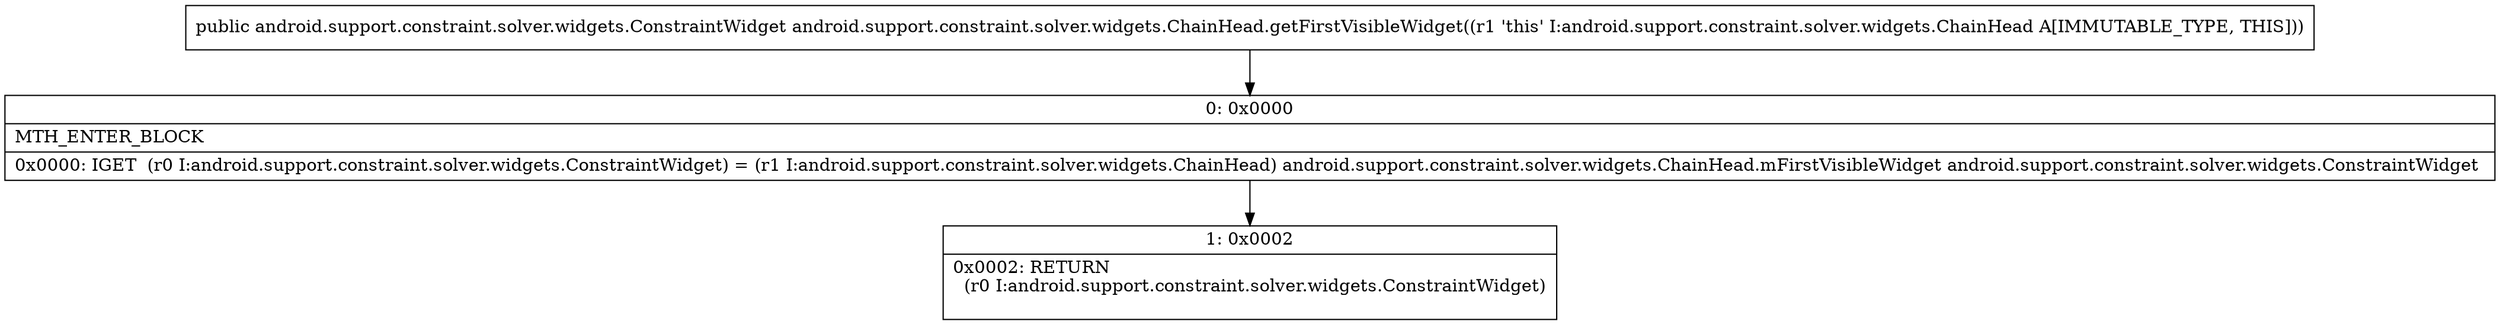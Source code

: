 digraph "CFG forandroid.support.constraint.solver.widgets.ChainHead.getFirstVisibleWidget()Landroid\/support\/constraint\/solver\/widgets\/ConstraintWidget;" {
Node_0 [shape=record,label="{0\:\ 0x0000|MTH_ENTER_BLOCK\l|0x0000: IGET  (r0 I:android.support.constraint.solver.widgets.ConstraintWidget) = (r1 I:android.support.constraint.solver.widgets.ChainHead) android.support.constraint.solver.widgets.ChainHead.mFirstVisibleWidget android.support.constraint.solver.widgets.ConstraintWidget \l}"];
Node_1 [shape=record,label="{1\:\ 0x0002|0x0002: RETURN  \l  (r0 I:android.support.constraint.solver.widgets.ConstraintWidget)\l \l}"];
MethodNode[shape=record,label="{public android.support.constraint.solver.widgets.ConstraintWidget android.support.constraint.solver.widgets.ChainHead.getFirstVisibleWidget((r1 'this' I:android.support.constraint.solver.widgets.ChainHead A[IMMUTABLE_TYPE, THIS])) }"];
MethodNode -> Node_0;
Node_0 -> Node_1;
}

